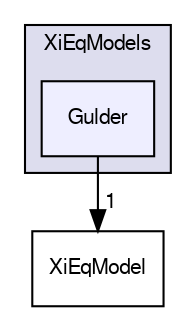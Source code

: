 digraph "applications/solvers/combustion/PDRFoam/XiModels/XiEqModels/Gulder" {
  bgcolor=transparent;
  compound=true
  node [ fontsize="10", fontname="FreeSans"];
  edge [ labelfontsize="10", labelfontname="FreeSans"];
  subgraph clusterdir_86c6030308677972953fc7979d3a85bb {
    graph [ bgcolor="#ddddee", pencolor="black", label="XiEqModels" fontname="FreeSans", fontsize="10", URL="dir_86c6030308677972953fc7979d3a85bb.html"]
  dir_b1c4778f41846c987ad36da8096060a9 [shape=box, label="Gulder", style="filled", fillcolor="#eeeeff", pencolor="black", URL="dir_b1c4778f41846c987ad36da8096060a9.html"];
  }
  dir_a02a87a06df1180e1e734c7954ddb4f4 [shape=box label="XiEqModel" URL="dir_a02a87a06df1180e1e734c7954ddb4f4.html"];
  dir_b1c4778f41846c987ad36da8096060a9->dir_a02a87a06df1180e1e734c7954ddb4f4 [headlabel="1", labeldistance=1.5 headhref="dir_000085_000089.html"];
}
